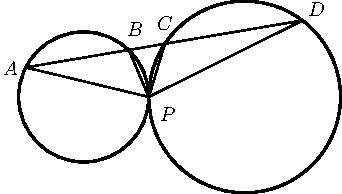 import graph; size(6cm); real lsf=0.5; pen dps=linewidth(0.7)+fontsize(10); defaultpen(dps); pen ds=black; real xmin=-4.846898932636248,xmax=6.2042587751705955,ymin=-4.183798175733157,ymax=4.709037013120064; 
pair P=(-1.4142135623730951,0.), D=(0.8523121072560533,1.1285229602559028), C=(-1.17704306258552,0.7839449144036201), A=(-3.2302131999452177,0.43532316289971834), B=(-1.710222996915708,0.693412659335875); 
draw(circle((0.,0.),1.4142135623730951),linewidth(1.2)); draw(circle((-2.3743902242146904,0.),0.9601766618415952),linewidth(1.2)); draw(P--A,linewidth(0.8)); draw(P--B,linewidth(0.8)); draw(P--C,linewidth(0.8)); draw(P--D,linewidth(0.8)); draw(D--A,linewidth(0.8)); 
dot(P,linewidth(1.pt)+ds); label("$P$",(-1.2815686956305783,-0.38624336390336356),NE*lsf); dot(D,linewidth(1.pt)+ds); label("$D$",(0.904074361537648,1.1573670452216962),NE*lsf); dot(C,linewidth(1.pt)+ds); label("$C$",(-1.3225495029524825,0.9524630086121749),NE*lsf); dot(A,linewidth(1.pt)+ds); label("$A$",(-3.6038144438718187,0.29677009146170713),NE*lsf); dot(B,linewidth(1.pt)+ds); label("$B$",(-1.773338383493429,0.8705013939683665),NE*lsf); 
clip((xmin,ymin)--(xmin,ymax)--(xmax,ymax)--(xmax,ymin)--cycle); 
